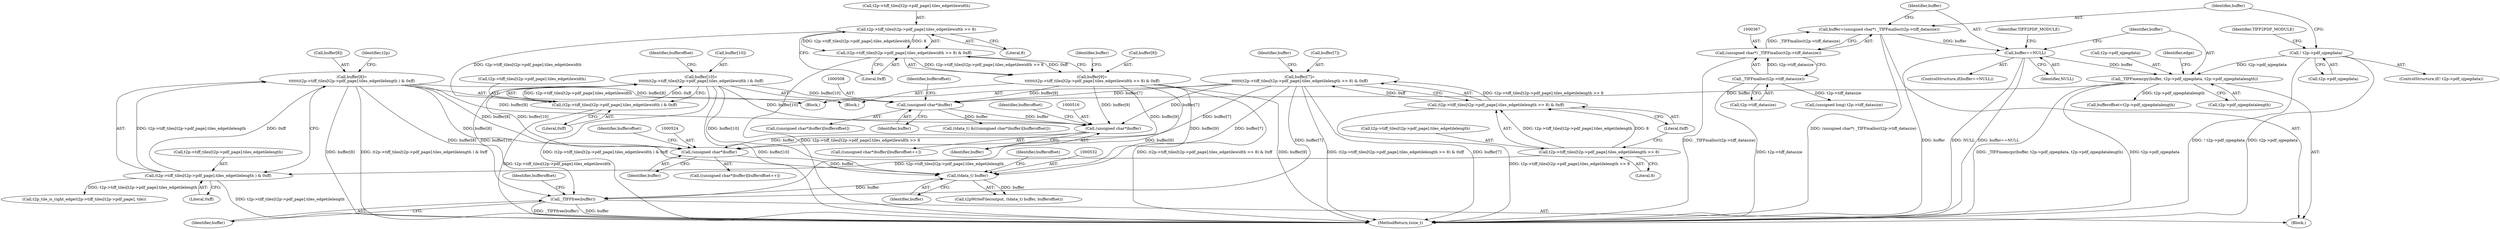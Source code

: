 digraph "0_libtiff_c7153361a4041260719b340f73f2f76@API" {
"1000535" [label="(Call,_TIFFfree(buffer))"];
"1000531" [label="(Call,(tdata_t) buffer)"];
"1000523" [label="(Call,(unsigned char*)buffer)"];
"1000435" [label="(Call,buffer[8]=\n\t\t\t\t\t\t(t2p->tiff_tiles[t2p->pdf_page].tiles_edgetilelength ) & 0xff)"];
"1000439" [label="(Call,(t2p->tiff_tiles[t2p->pdf_page].tiles_edgetilelength ) & 0xff)"];
"1000423" [label="(Call,t2p->tiff_tiles[t2p->pdf_page].tiles_edgetilelength >> 8)"];
"1000478" [label="(Call,buffer[10]=\n\t\t\t\t\t\t(t2p->tiff_tiles[t2p->pdf_page].tiles_edgetilewidth ) & 0xff)"];
"1000482" [label="(Call,(t2p->tiff_tiles[t2p->pdf_page].tiles_edgetilewidth ) & 0xff)"];
"1000466" [label="(Call,t2p->tiff_tiles[t2p->pdf_page].tiles_edgetilewidth >> 8)"];
"1000461" [label="(Call,buffer[9]=\n\t\t\t\t\t\t(t2p->tiff_tiles[t2p->pdf_page].tiles_edgetilewidth >> 8) & 0xff)"];
"1000465" [label="(Call,(t2p->tiff_tiles[t2p->pdf_page].tiles_edgetilewidth >> 8) & 0xff)"];
"1000418" [label="(Call,buffer[7]=\n\t\t\t\t\t\t(t2p->tiff_tiles[t2p->pdf_page].tiles_edgetilelength >> 8) & 0xff)"];
"1000422" [label="(Call,(t2p->tiff_tiles[t2p->pdf_page].tiles_edgetilelength >> 8) & 0xff)"];
"1000515" [label="(Call,(unsigned char*)buffer)"];
"1000507" [label="(Call,(unsigned char*)buffer)"];
"1000394" [label="(Call,_TIFFmemcpy(buffer, t2p->pdf_ojpegdata, t2p->pdf_ojpegdatalength))"];
"1000373" [label="(Call,buffer==NULL)"];
"1000364" [label="(Call,buffer=(unsigned char*) _TIFFmalloc(t2p->tiff_datasize))"];
"1000366" [label="(Call,(unsigned char*) _TIFFmalloc(t2p->tiff_datasize))"];
"1000368" [label="(Call,_TIFFmalloc(t2p->tiff_datasize))"];
"1000347" [label="(Call,! t2p->pdf_ojpegdata)"];
"1000527" [label="(Identifier,bufferoffset)"];
"1000536" [label="(Identifier,buffer)"];
"1000503" [label="(Call,(tdata_t) &(((unsigned char*)buffer)[bufferoffset]))"];
"1000418" [label="(Call,buffer[7]=\n\t\t\t\t\t\t(t2p->tiff_tiles[t2p->pdf_page].tiles_edgetilelength >> 8) & 0xff)"];
"1000451" [label="(Call,t2p_tile_is_right_edge(t2p->tiff_tiles[t2p->pdf_page], tile))"];
"1000437" [label="(Identifier,buffer)"];
"1000369" [label="(Call,t2p->tiff_datasize)"];
"1000494" [label="(Identifier,bufferoffset)"];
"1000366" [label="(Call,(unsigned char*) _TIFFmalloc(t2p->tiff_datasize))"];
"1000374" [label="(Identifier,buffer)"];
"1000353" [label="(Identifier,TIFF2PDF_MODULE)"];
"1000531" [label="(Call,(tdata_t) buffer)"];
"1001530" [label="(MethodReturn,tsize_t)"];
"1000404" [label="(Identifier,edge)"];
"1000533" [label="(Identifier,buffer)"];
"1000462" [label="(Call,buffer[9])"];
"1000538" [label="(Identifier,bufferoffset)"];
"1000419" [label="(Call,buffer[7])"];
"1000519" [label="(Identifier,bufferoffset)"];
"1000523" [label="(Call,(unsigned char*)buffer)"];
"1000493" [label="(Call,bufferoffset=t2p->pdf_ojpegdatalength)"];
"1000365" [label="(Identifier,buffer)"];
"1000346" [label="(ControlStructure,if(! t2p->pdf_ojpegdata))"];
"1000433" [label="(Literal,8)"];
"1000476" [label="(Literal,8)"];
"1000394" [label="(Call,_TIFFmemcpy(buffer, t2p->pdf_ojpegdata, t2p->pdf_ojpegdatalength))"];
"1000492" [label="(Literal,0xff)"];
"1000348" [label="(Call,t2p->pdf_ojpegdata)"];
"1000466" [label="(Call,t2p->tiff_tiles[t2p->pdf_page].tiles_edgetilewidth >> 8)"];
"1000368" [label="(Call,_TIFFmalloc(t2p->tiff_datasize))"];
"1000435" [label="(Call,buffer[8]=\n\t\t\t\t\t\t(t2p->tiff_tiles[t2p->pdf_page].tiles_edgetilelength ) & 0xff)"];
"1000522" [label="(Call,((unsigned char*)buffer)[bufferoffset++])"];
"1000436" [label="(Call,buffer[8])"];
"1000375" [label="(Identifier,NULL)"];
"1000417" [label="(Block,)"];
"1000423" [label="(Call,t2p->tiff_tiles[t2p->pdf_page].tiles_edgetilelength >> 8)"];
"1000454" [label="(Identifier,t2p)"];
"1000480" [label="(Identifier,buffer)"];
"1000478" [label="(Call,buffer[10]=\n\t\t\t\t\t\t(t2p->tiff_tiles[t2p->pdf_page].tiles_edgetilewidth ) & 0xff)"];
"1000440" [label="(Call,t2p->tiff_tiles[t2p->pdf_page].tiles_edgetilelength)"];
"1000510" [label="(Identifier,bufferoffset)"];
"1000465" [label="(Call,(t2p->tiff_tiles[t2p->pdf_page].tiles_edgetilewidth >> 8) & 0xff)"];
"1000515" [label="(Call,(unsigned char*)buffer)"];
"1000395" [label="(Identifier,buffer)"];
"1000372" [label="(ControlStructure,if(buffer==NULL))"];
"1000378" [label="(Identifier,TIFF2PDF_MODULE)"];
"1000380" [label="(Call,(unsigned long) t2p->tiff_datasize)"];
"1000483" [label="(Call,t2p->tiff_tiles[t2p->pdf_page].tiles_edgetilewidth)"];
"1000509" [label="(Identifier,buffer)"];
"1000449" [label="(Literal,0xff)"];
"1000364" [label="(Call,buffer=(unsigned char*) _TIFFmalloc(t2p->tiff_datasize))"];
"1000467" [label="(Call,t2p->tiff_tiles[t2p->pdf_page].tiles_edgetilewidth)"];
"1000525" [label="(Identifier,buffer)"];
"1000396" [label="(Call,t2p->pdf_ojpegdata)"];
"1000345" [label="(Block,)"];
"1000439" [label="(Call,(t2p->tiff_tiles[t2p->pdf_page].tiles_edgetilelength ) & 0xff)"];
"1000422" [label="(Call,(t2p->tiff_tiles[t2p->pdf_page].tiles_edgetilelength >> 8) & 0xff)"];
"1000482" [label="(Call,(t2p->tiff_tiles[t2p->pdf_page].tiles_edgetilewidth ) & 0xff)"];
"1000461" [label="(Call,buffer[9]=\n\t\t\t\t\t\t(t2p->tiff_tiles[t2p->pdf_page].tiles_edgetilewidth >> 8) & 0xff)"];
"1000506" [label="(Call,((unsigned char*)buffer)[bufferoffset])"];
"1000434" [label="(Literal,0xff)"];
"1000507" [label="(Call,(unsigned char*)buffer)"];
"1000460" [label="(Block,)"];
"1000479" [label="(Call,buffer[10])"];
"1000399" [label="(Call,t2p->pdf_ojpegdatalength)"];
"1000347" [label="(Call,! t2p->pdf_ojpegdata)"];
"1000477" [label="(Literal,0xff)"];
"1000517" [label="(Identifier,buffer)"];
"1000535" [label="(Call,_TIFFfree(buffer))"];
"1000514" [label="(Call,((unsigned char*)buffer)[bufferoffset++])"];
"1000373" [label="(Call,buffer==NULL)"];
"1000529" [label="(Call,t2pWriteFile(output, (tdata_t) buffer, bufferoffset))"];
"1000534" [label="(Identifier,bufferoffset)"];
"1000424" [label="(Call,t2p->tiff_tiles[t2p->pdf_page].tiles_edgetilelength)"];
"1000535" -> "1000345"  [label="AST: "];
"1000535" -> "1000536"  [label="CFG: "];
"1000536" -> "1000535"  [label="AST: "];
"1000538" -> "1000535"  [label="CFG: "];
"1000535" -> "1001530"  [label="DDG: buffer"];
"1000535" -> "1001530"  [label="DDG: _TIFFfree(buffer)"];
"1000531" -> "1000535"  [label="DDG: buffer"];
"1000435" -> "1000535"  [label="DDG: buffer[8]"];
"1000478" -> "1000535"  [label="DDG: buffer[10]"];
"1000461" -> "1000535"  [label="DDG: buffer[9]"];
"1000418" -> "1000535"  [label="DDG: buffer[7]"];
"1000531" -> "1000529"  [label="AST: "];
"1000531" -> "1000533"  [label="CFG: "];
"1000532" -> "1000531"  [label="AST: "];
"1000533" -> "1000531"  [label="AST: "];
"1000534" -> "1000531"  [label="CFG: "];
"1000531" -> "1000529"  [label="DDG: buffer"];
"1000523" -> "1000531"  [label="DDG: buffer"];
"1000435" -> "1000531"  [label="DDG: buffer[8]"];
"1000478" -> "1000531"  [label="DDG: buffer[10]"];
"1000461" -> "1000531"  [label="DDG: buffer[9]"];
"1000418" -> "1000531"  [label="DDG: buffer[7]"];
"1000523" -> "1000522"  [label="AST: "];
"1000523" -> "1000525"  [label="CFG: "];
"1000524" -> "1000523"  [label="AST: "];
"1000525" -> "1000523"  [label="AST: "];
"1000527" -> "1000523"  [label="CFG: "];
"1000435" -> "1000523"  [label="DDG: buffer[8]"];
"1000478" -> "1000523"  [label="DDG: buffer[10]"];
"1000461" -> "1000523"  [label="DDG: buffer[9]"];
"1000418" -> "1000523"  [label="DDG: buffer[7]"];
"1000515" -> "1000523"  [label="DDG: buffer"];
"1000435" -> "1000417"  [label="AST: "];
"1000435" -> "1000439"  [label="CFG: "];
"1000436" -> "1000435"  [label="AST: "];
"1000439" -> "1000435"  [label="AST: "];
"1000454" -> "1000435"  [label="CFG: "];
"1000435" -> "1001530"  [label="DDG: buffer[8]"];
"1000435" -> "1001530"  [label="DDG: (t2p->tiff_tiles[t2p->pdf_page].tiles_edgetilelength ) & 0xff"];
"1000439" -> "1000435"  [label="DDG: t2p->tiff_tiles[t2p->pdf_page].tiles_edgetilelength"];
"1000439" -> "1000435"  [label="DDG: 0xff"];
"1000435" -> "1000507"  [label="DDG: buffer[8]"];
"1000435" -> "1000515"  [label="DDG: buffer[8]"];
"1000439" -> "1000449"  [label="CFG: "];
"1000440" -> "1000439"  [label="AST: "];
"1000449" -> "1000439"  [label="AST: "];
"1000439" -> "1001530"  [label="DDG: t2p->tiff_tiles[t2p->pdf_page].tiles_edgetilelength"];
"1000423" -> "1000439"  [label="DDG: t2p->tiff_tiles[t2p->pdf_page].tiles_edgetilelength"];
"1000439" -> "1000451"  [label="DDG: t2p->tiff_tiles[t2p->pdf_page].tiles_edgetilelength"];
"1000423" -> "1000422"  [label="AST: "];
"1000423" -> "1000433"  [label="CFG: "];
"1000424" -> "1000423"  [label="AST: "];
"1000433" -> "1000423"  [label="AST: "];
"1000434" -> "1000423"  [label="CFG: "];
"1000423" -> "1000422"  [label="DDG: t2p->tiff_tiles[t2p->pdf_page].tiles_edgetilelength"];
"1000423" -> "1000422"  [label="DDG: 8"];
"1000478" -> "1000460"  [label="AST: "];
"1000478" -> "1000482"  [label="CFG: "];
"1000479" -> "1000478"  [label="AST: "];
"1000482" -> "1000478"  [label="AST: "];
"1000494" -> "1000478"  [label="CFG: "];
"1000478" -> "1001530"  [label="DDG: buffer[10]"];
"1000478" -> "1001530"  [label="DDG: (t2p->tiff_tiles[t2p->pdf_page].tiles_edgetilewidth ) & 0xff"];
"1000482" -> "1000478"  [label="DDG: t2p->tiff_tiles[t2p->pdf_page].tiles_edgetilewidth"];
"1000482" -> "1000478"  [label="DDG: 0xff"];
"1000478" -> "1000507"  [label="DDG: buffer[10]"];
"1000478" -> "1000515"  [label="DDG: buffer[10]"];
"1000482" -> "1000492"  [label="CFG: "];
"1000483" -> "1000482"  [label="AST: "];
"1000492" -> "1000482"  [label="AST: "];
"1000482" -> "1001530"  [label="DDG: t2p->tiff_tiles[t2p->pdf_page].tiles_edgetilewidth"];
"1000466" -> "1000482"  [label="DDG: t2p->tiff_tiles[t2p->pdf_page].tiles_edgetilewidth"];
"1000466" -> "1000465"  [label="AST: "];
"1000466" -> "1000476"  [label="CFG: "];
"1000467" -> "1000466"  [label="AST: "];
"1000476" -> "1000466"  [label="AST: "];
"1000477" -> "1000466"  [label="CFG: "];
"1000466" -> "1000465"  [label="DDG: t2p->tiff_tiles[t2p->pdf_page].tiles_edgetilewidth"];
"1000466" -> "1000465"  [label="DDG: 8"];
"1000461" -> "1000460"  [label="AST: "];
"1000461" -> "1000465"  [label="CFG: "];
"1000462" -> "1000461"  [label="AST: "];
"1000465" -> "1000461"  [label="AST: "];
"1000480" -> "1000461"  [label="CFG: "];
"1000461" -> "1001530"  [label="DDG: (t2p->tiff_tiles[t2p->pdf_page].tiles_edgetilewidth >> 8) & 0xff"];
"1000461" -> "1001530"  [label="DDG: buffer[9]"];
"1000465" -> "1000461"  [label="DDG: t2p->tiff_tiles[t2p->pdf_page].tiles_edgetilewidth >> 8"];
"1000465" -> "1000461"  [label="DDG: 0xff"];
"1000461" -> "1000507"  [label="DDG: buffer[9]"];
"1000461" -> "1000515"  [label="DDG: buffer[9]"];
"1000465" -> "1000477"  [label="CFG: "];
"1000477" -> "1000465"  [label="AST: "];
"1000465" -> "1001530"  [label="DDG: t2p->tiff_tiles[t2p->pdf_page].tiles_edgetilewidth >> 8"];
"1000418" -> "1000417"  [label="AST: "];
"1000418" -> "1000422"  [label="CFG: "];
"1000419" -> "1000418"  [label="AST: "];
"1000422" -> "1000418"  [label="AST: "];
"1000437" -> "1000418"  [label="CFG: "];
"1000418" -> "1001530"  [label="DDG: (t2p->tiff_tiles[t2p->pdf_page].tiles_edgetilelength >> 8) & 0xff"];
"1000418" -> "1001530"  [label="DDG: buffer[7]"];
"1000422" -> "1000418"  [label="DDG: t2p->tiff_tiles[t2p->pdf_page].tiles_edgetilelength >> 8"];
"1000422" -> "1000418"  [label="DDG: 0xff"];
"1000418" -> "1000507"  [label="DDG: buffer[7]"];
"1000418" -> "1000515"  [label="DDG: buffer[7]"];
"1000422" -> "1000434"  [label="CFG: "];
"1000434" -> "1000422"  [label="AST: "];
"1000422" -> "1001530"  [label="DDG: t2p->tiff_tiles[t2p->pdf_page].tiles_edgetilelength >> 8"];
"1000515" -> "1000514"  [label="AST: "];
"1000515" -> "1000517"  [label="CFG: "];
"1000516" -> "1000515"  [label="AST: "];
"1000517" -> "1000515"  [label="AST: "];
"1000519" -> "1000515"  [label="CFG: "];
"1000507" -> "1000515"  [label="DDG: buffer"];
"1000507" -> "1000506"  [label="AST: "];
"1000507" -> "1000509"  [label="CFG: "];
"1000508" -> "1000507"  [label="AST: "];
"1000509" -> "1000507"  [label="AST: "];
"1000510" -> "1000507"  [label="CFG: "];
"1000507" -> "1000503"  [label="DDG: buffer"];
"1000394" -> "1000507"  [label="DDG: buffer"];
"1000394" -> "1000345"  [label="AST: "];
"1000394" -> "1000399"  [label="CFG: "];
"1000395" -> "1000394"  [label="AST: "];
"1000396" -> "1000394"  [label="AST: "];
"1000399" -> "1000394"  [label="AST: "];
"1000404" -> "1000394"  [label="CFG: "];
"1000394" -> "1001530"  [label="DDG: t2p->pdf_ojpegdata"];
"1000394" -> "1001530"  [label="DDG: _TIFFmemcpy(buffer, t2p->pdf_ojpegdata, t2p->pdf_ojpegdatalength)"];
"1000373" -> "1000394"  [label="DDG: buffer"];
"1000347" -> "1000394"  [label="DDG: t2p->pdf_ojpegdata"];
"1000394" -> "1000493"  [label="DDG: t2p->pdf_ojpegdatalength"];
"1000373" -> "1000372"  [label="AST: "];
"1000373" -> "1000375"  [label="CFG: "];
"1000374" -> "1000373"  [label="AST: "];
"1000375" -> "1000373"  [label="AST: "];
"1000378" -> "1000373"  [label="CFG: "];
"1000395" -> "1000373"  [label="CFG: "];
"1000373" -> "1001530"  [label="DDG: NULL"];
"1000373" -> "1001530"  [label="DDG: buffer==NULL"];
"1000373" -> "1001530"  [label="DDG: buffer"];
"1000364" -> "1000373"  [label="DDG: buffer"];
"1000364" -> "1000345"  [label="AST: "];
"1000364" -> "1000366"  [label="CFG: "];
"1000365" -> "1000364"  [label="AST: "];
"1000366" -> "1000364"  [label="AST: "];
"1000374" -> "1000364"  [label="CFG: "];
"1000364" -> "1001530"  [label="DDG: (unsigned char*) _TIFFmalloc(t2p->tiff_datasize)"];
"1000366" -> "1000364"  [label="DDG: _TIFFmalloc(t2p->tiff_datasize)"];
"1000366" -> "1000368"  [label="CFG: "];
"1000367" -> "1000366"  [label="AST: "];
"1000368" -> "1000366"  [label="AST: "];
"1000366" -> "1001530"  [label="DDG: _TIFFmalloc(t2p->tiff_datasize)"];
"1000368" -> "1000366"  [label="DDG: t2p->tiff_datasize"];
"1000368" -> "1000369"  [label="CFG: "];
"1000369" -> "1000368"  [label="AST: "];
"1000368" -> "1001530"  [label="DDG: t2p->tiff_datasize"];
"1000368" -> "1000380"  [label="DDG: t2p->tiff_datasize"];
"1000347" -> "1000346"  [label="AST: "];
"1000347" -> "1000348"  [label="CFG: "];
"1000348" -> "1000347"  [label="AST: "];
"1000353" -> "1000347"  [label="CFG: "];
"1000365" -> "1000347"  [label="CFG: "];
"1000347" -> "1001530"  [label="DDG: t2p->pdf_ojpegdata"];
"1000347" -> "1001530"  [label="DDG: ! t2p->pdf_ojpegdata"];
}
